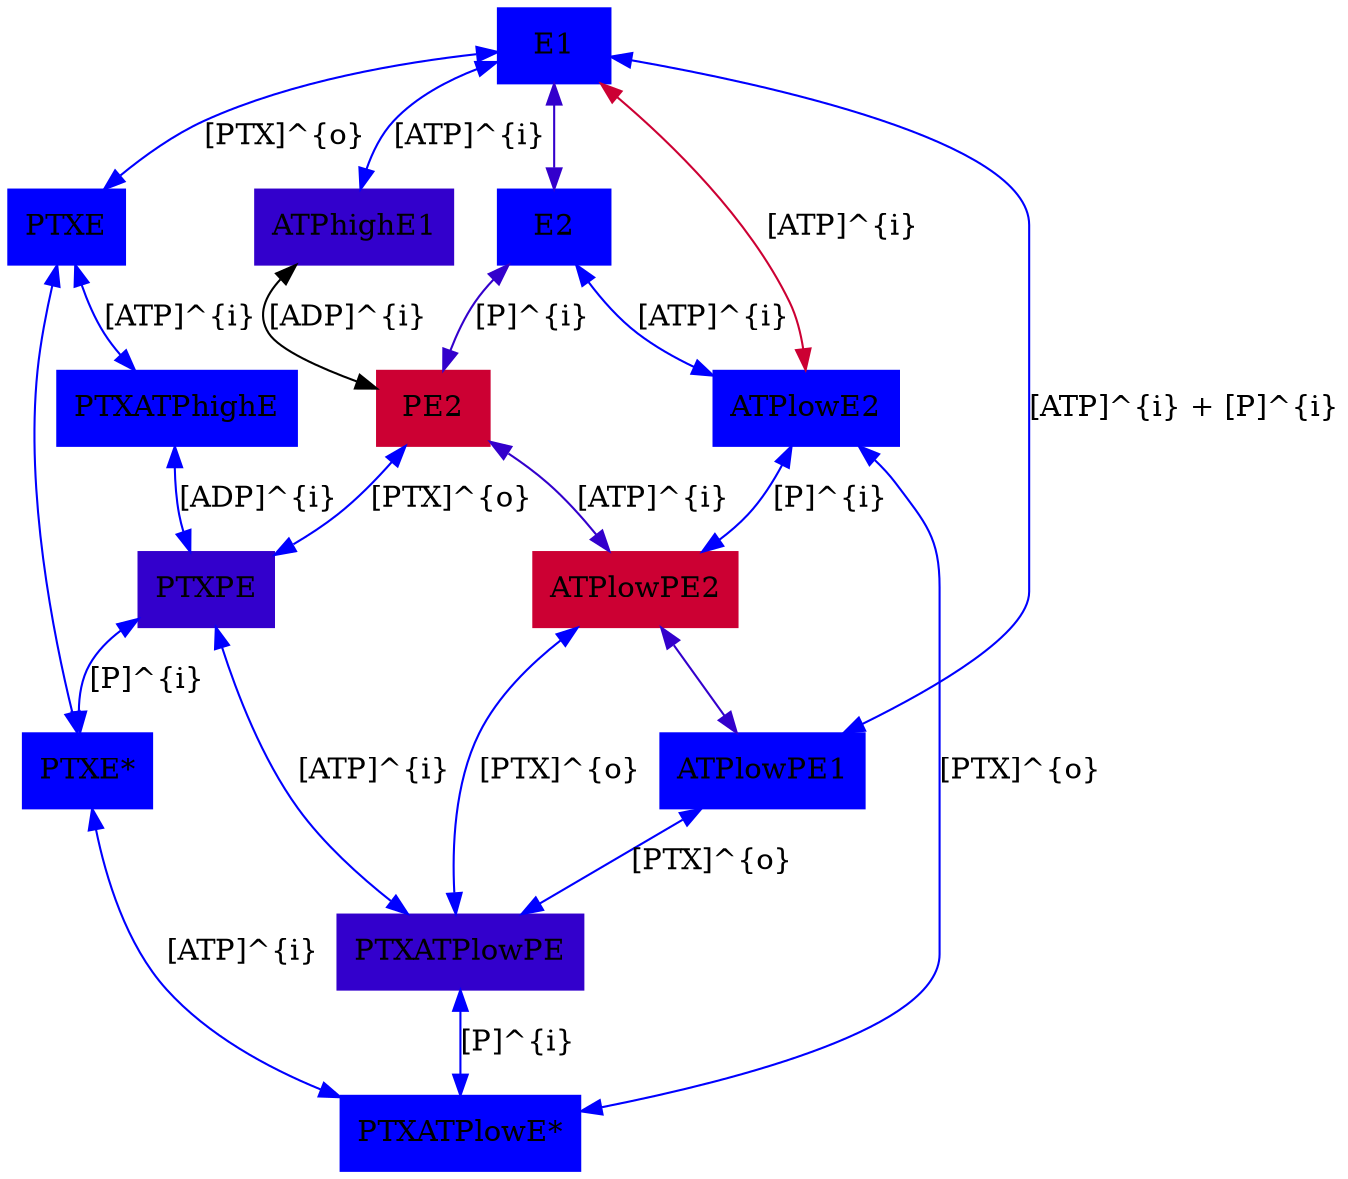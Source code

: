 strict digraph G {
	node [shape=box,style=filled];
	edge [dir="both",lblstyle="fill=white!10,inner sep=1pt", style="line width=1pt", color=black];

	// albers-post
	// states
    "E1"        [hmname="@e1",color="#0000ff"]; //,fillcolor=red		
	"E2"        [hmname="@e2",color="#0000ff"];
	"ATPlowE2"  [hmname="@atplowe2",color="#0000ff"];
	"ATPlowPE2" [hmname="@atplowpe2",color="#cc0033"];
	"PE2"       [hmname="@pe2",color="#cc0033"];	
	"ATPhighE1" [hmname="@atphighe1",color="#3300cc"];
	"ATPlowPE1" [hmname="@atplowpe1",color="#0000ff"];	
	
	// reactions
	"E1" -> "ATPhighE1"        [label="[ATP]^{i}",hmname="@r1",style="line width=5pt",color="#0000ff"]; // ,style="line width=5pt",color="#9ACEEB
    "ATPhighE1" -> "PE2"       [label="[ADP]^{i}",hmname="@r2",style="line width=5pt",color="null"]
	"E2" -> "PE2"              [label="[P]^{i}",hmname="@r3",style="line width=5pt",color="#3300cc"]
    "PE2" -> "ATPlowPE2"       [label="[ATP]^{i}",hmname="@r4",style="line width=5pt",color="#3300cc"]
	"ATPlowE2" -> "ATPlowPE2"  [label="[P]^{i}",hmname="@r5",style="line width=5pt",color="#0000ff"]
    "E2" -> "ATPlowE2"         [label="[ATP]^{i}",hmname="@r6",style="line width=5pt",color="#0000ff"]
    "ATPlowE2" -> "E1"         [label="[ATP]^{i}",hmname="@r7",style="line width=5pt",color="#cc0033"]
    "E1" -> "E2"               [hmname="@r8",style="line width=5pt",color="#3300cc"]
	"ATPlowPE2" -> "ATPlowPE1" [hmname="@r9",style="line width=5pt",color="#3300cc"];	
	"ATPlowPE1" -> "E1"        [label="[ATP]^{i} + [P]^{i}",hmname="@r10",style="line width=5pt",color="#0000ff"]

	// ptx
	// states
	"PTXE"        [hmname="@ptxe",color="#0000ff"];
	"PTXATPhighE" [hmname="@ptxatphighe",color="#0000ff"];
	"PTXPE"       [hmname="@ptxpe",color="#3300cc"];	
	"PTXE*"       [hmname="@ptxe*",color="#0000ff"];
	"PTXATPlowE*" [hmname="@ptxatplowe*",color="#0000ff"];		
	"PTXATPlowPE" [hmname="@ptxatplowpe",color="#3300cc"];	
	
	// reactions
	"E1" -> "PTXE"	               [label="[PTX]^{o}",hmname="@rp1",style="line width=5pt",color="#0000ff"]
	"PTXE" -> "PTXATPhighE"        [label="[ATP]^{i}",hmname="@rp2",style="line width=5pt",color="#0000ff"];
	"PTXATPhighE" -> "PTXPE"       [label="[ADP]^{i}",hmname="@rp3",style="line width=5pt",color="#0000ff"];
	"PTXPE" -> "PTXE*"             [label="[P]^{i}",hmname="@rp4",style="line width=5pt",color="#0000ff"];	
	"PTXPE" -> "PTXATPlowPE"       [label="[ATP]^{i}",hmname="@rp5",style="line width=5pt",color="#0000ff"];		
	"PE2" -> "PTXPE"               [label="[PTX]^{o}",hmname="@rp6",style="line width=5pt",color="#0000ff"];	
	"ATPlowPE2" -> "PTXATPlowPE"   [label="[PTX]^{o}",hmname="@rp7",style="line width=5pt",color="#0000ff"];		
	"PTXE*" -> "PTXATPlowE*"       [label="[ATP]^{i}",hmname="@rp8",style="line width=5pt",color="#0000ff"];	
	"PTXATPlowPE" -> "PTXATPlowE*" [label="[P]^{i}",hmname="@rp9",style="line width=5pt",color="#0000ff"];	
	"PTXE" -> "PTXE*"              [hmname="@rp10",style="line width=5pt",color="#0000ff"];
	"PTXATPlowE*" -> "ATPlowE2"    [label="[PTX]^{o}",hmname="@rp11",style="line width=5pt",color="#0000ff"];			
	"ATPlowPE1" -> "PTXATPlowPE"   [label="[PTX]^{o}",hmname="@rp12",style="line width=5pt",color="#0000ff"]
}
